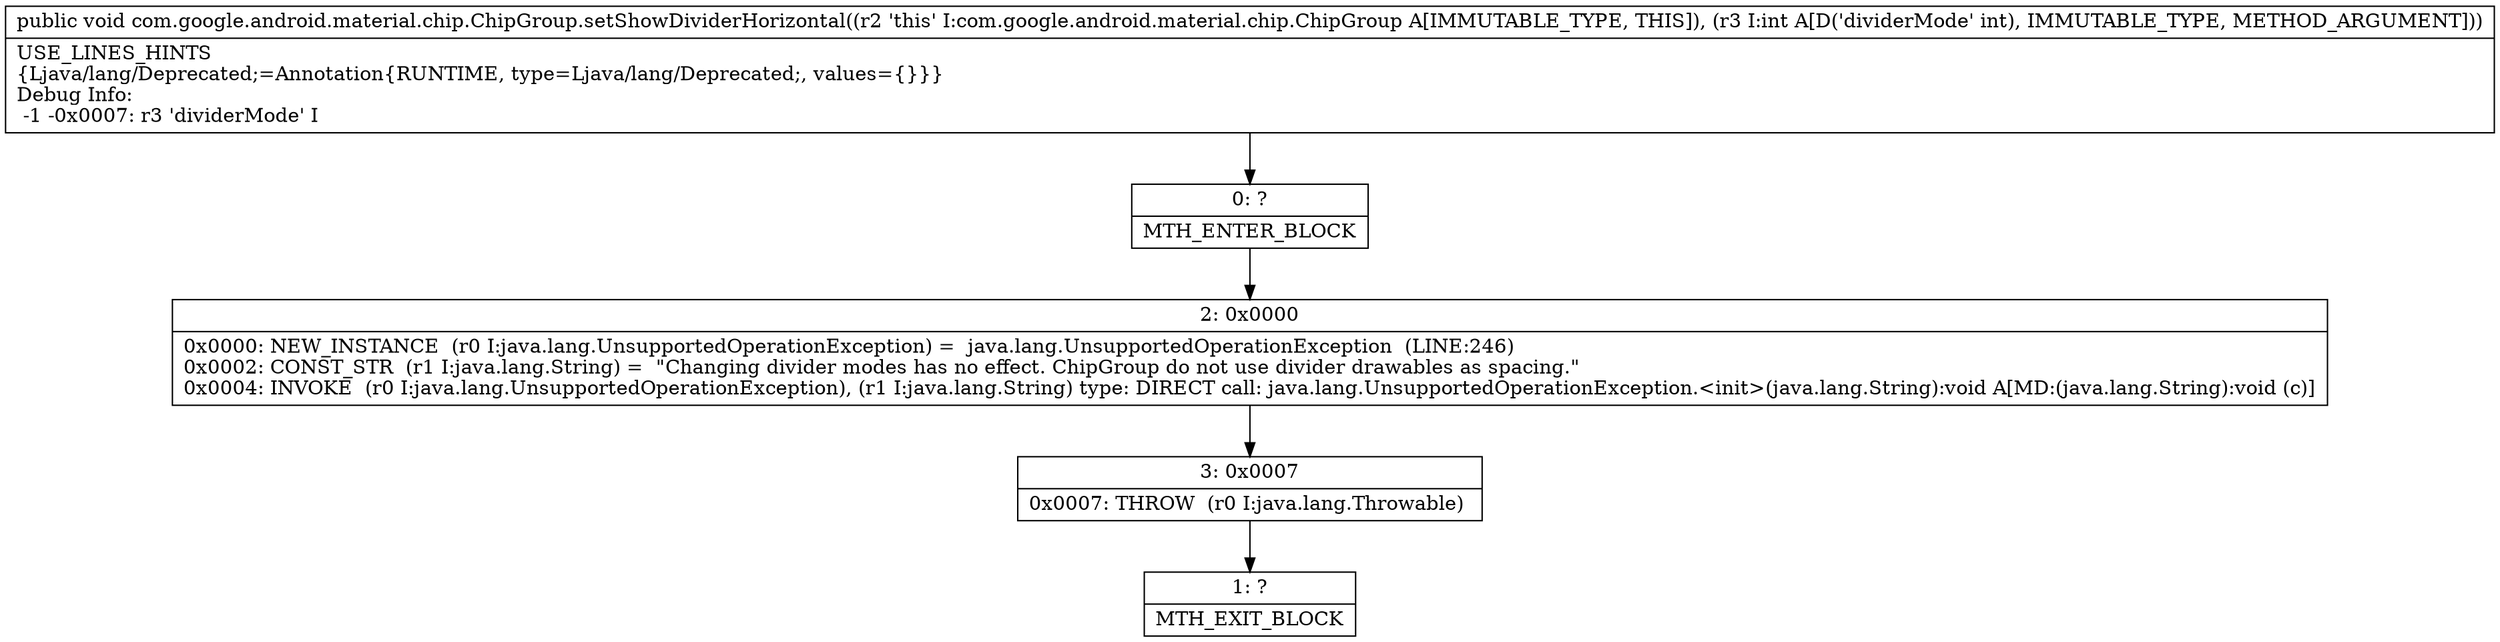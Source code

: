 digraph "CFG forcom.google.android.material.chip.ChipGroup.setShowDividerHorizontal(I)V" {
Node_0 [shape=record,label="{0\:\ ?|MTH_ENTER_BLOCK\l}"];
Node_2 [shape=record,label="{2\:\ 0x0000|0x0000: NEW_INSTANCE  (r0 I:java.lang.UnsupportedOperationException) =  java.lang.UnsupportedOperationException  (LINE:246)\l0x0002: CONST_STR  (r1 I:java.lang.String) =  \"Changing divider modes has no effect. ChipGroup do not use divider drawables as spacing.\" \l0x0004: INVOKE  (r0 I:java.lang.UnsupportedOperationException), (r1 I:java.lang.String) type: DIRECT call: java.lang.UnsupportedOperationException.\<init\>(java.lang.String):void A[MD:(java.lang.String):void (c)]\l}"];
Node_3 [shape=record,label="{3\:\ 0x0007|0x0007: THROW  (r0 I:java.lang.Throwable) \l}"];
Node_1 [shape=record,label="{1\:\ ?|MTH_EXIT_BLOCK\l}"];
MethodNode[shape=record,label="{public void com.google.android.material.chip.ChipGroup.setShowDividerHorizontal((r2 'this' I:com.google.android.material.chip.ChipGroup A[IMMUTABLE_TYPE, THIS]), (r3 I:int A[D('dividerMode' int), IMMUTABLE_TYPE, METHOD_ARGUMENT]))  | USE_LINES_HINTS\l\{Ljava\/lang\/Deprecated;=Annotation\{RUNTIME, type=Ljava\/lang\/Deprecated;, values=\{\}\}\}\lDebug Info:\l  \-1 \-0x0007: r3 'dividerMode' I\l}"];
MethodNode -> Node_0;Node_0 -> Node_2;
Node_2 -> Node_3;
Node_3 -> Node_1;
}

